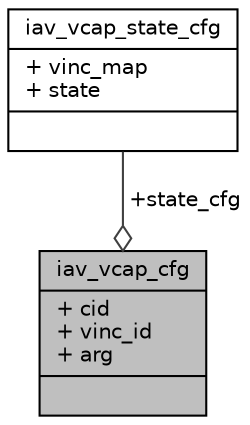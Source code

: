 digraph "iav_vcap_cfg"
{
 // INTERACTIVE_SVG=YES
 // LATEX_PDF_SIZE
  bgcolor="transparent";
  edge [fontname="Helvetica",fontsize="10",labelfontname="Helvetica",labelfontsize="10"];
  node [fontname="Helvetica",fontsize="10",shape=record];
  Node1 [label="{iav_vcap_cfg\n|+ cid\l+ vinc_id\l+ arg\l|}",height=0.2,width=0.4,color="black", fillcolor="grey75", style="filled", fontcolor="black",tooltip=" "];
  Node2 -> Node1 [color="grey25",fontsize="10",style="solid",label=" +state_cfg" ,arrowhead="odiamond",fontname="Helvetica"];
  Node2 [label="{iav_vcap_state_cfg\n|+ vinc_map\l+ state\l|}",height=0.2,width=0.4,color="black",URL="$d8/dcb/structiav__vcap__state__cfg.html",tooltip=" "];
}
